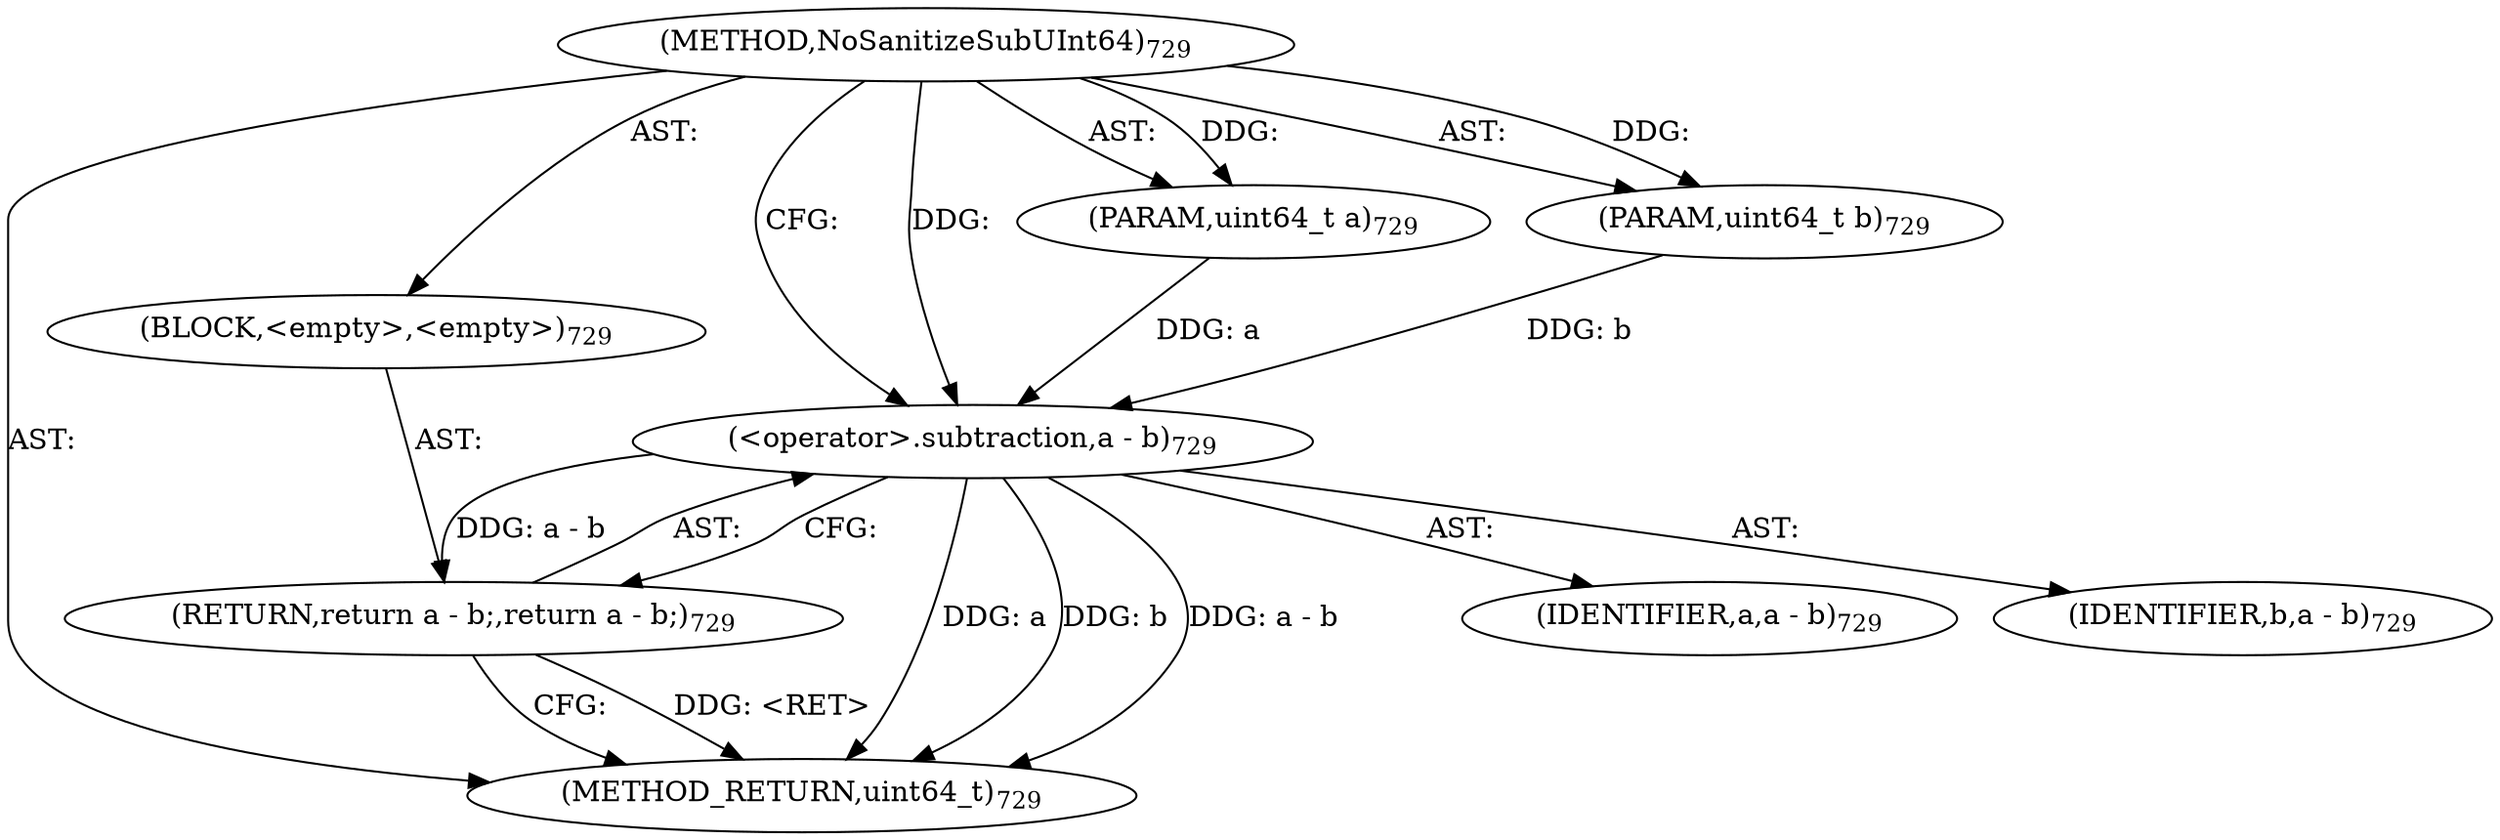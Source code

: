 digraph "NoSanitizeSubUInt64" {  
"75530" [label = <(METHOD,NoSanitizeSubUInt64)<SUB>729</SUB>> ]
"75531" [label = <(PARAM,uint64_t a)<SUB>729</SUB>> ]
"75532" [label = <(PARAM,uint64_t b)<SUB>729</SUB>> ]
"75533" [label = <(BLOCK,&lt;empty&gt;,&lt;empty&gt;)<SUB>729</SUB>> ]
"75534" [label = <(RETURN,return a - b;,return a - b;)<SUB>729</SUB>> ]
"75535" [label = <(&lt;operator&gt;.subtraction,a - b)<SUB>729</SUB>> ]
"75536" [label = <(IDENTIFIER,a,a - b)<SUB>729</SUB>> ]
"75537" [label = <(IDENTIFIER,b,a - b)<SUB>729</SUB>> ]
"75538" [label = <(METHOD_RETURN,uint64_t)<SUB>729</SUB>> ]
  "75530" -> "75531"  [ label = "AST: "] 
  "75530" -> "75532"  [ label = "AST: "] 
  "75530" -> "75533"  [ label = "AST: "] 
  "75530" -> "75538"  [ label = "AST: "] 
  "75533" -> "75534"  [ label = "AST: "] 
  "75534" -> "75535"  [ label = "AST: "] 
  "75535" -> "75536"  [ label = "AST: "] 
  "75535" -> "75537"  [ label = "AST: "] 
  "75534" -> "75538"  [ label = "CFG: "] 
  "75535" -> "75534"  [ label = "CFG: "] 
  "75530" -> "75535"  [ label = "CFG: "] 
  "75534" -> "75538"  [ label = "DDG: &lt;RET&gt;"] 
  "75535" -> "75538"  [ label = "DDG: a"] 
  "75535" -> "75538"  [ label = "DDG: b"] 
  "75535" -> "75538"  [ label = "DDG: a - b"] 
  "75530" -> "75531"  [ label = "DDG: "] 
  "75530" -> "75532"  [ label = "DDG: "] 
  "75535" -> "75534"  [ label = "DDG: a - b"] 
  "75531" -> "75535"  [ label = "DDG: a"] 
  "75530" -> "75535"  [ label = "DDG: "] 
  "75532" -> "75535"  [ label = "DDG: b"] 
}
